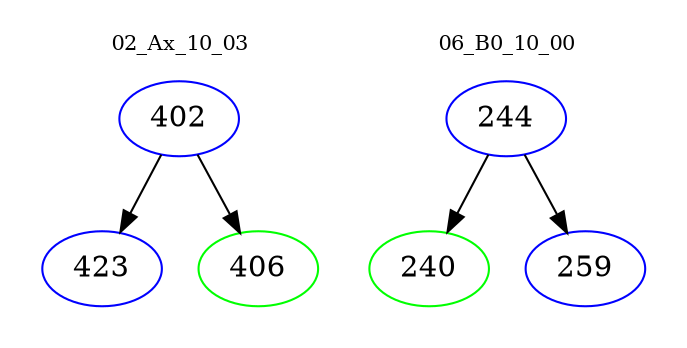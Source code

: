digraph{
subgraph cluster_0 {
color = white
label = "02_Ax_10_03";
fontsize=10;
T0_402 [label="402", color="blue"]
T0_402 -> T0_423 [color="black"]
T0_423 [label="423", color="blue"]
T0_402 -> T0_406 [color="black"]
T0_406 [label="406", color="green"]
}
subgraph cluster_1 {
color = white
label = "06_B0_10_00";
fontsize=10;
T1_244 [label="244", color="blue"]
T1_244 -> T1_240 [color="black"]
T1_240 [label="240", color="green"]
T1_244 -> T1_259 [color="black"]
T1_259 [label="259", color="blue"]
}
}

